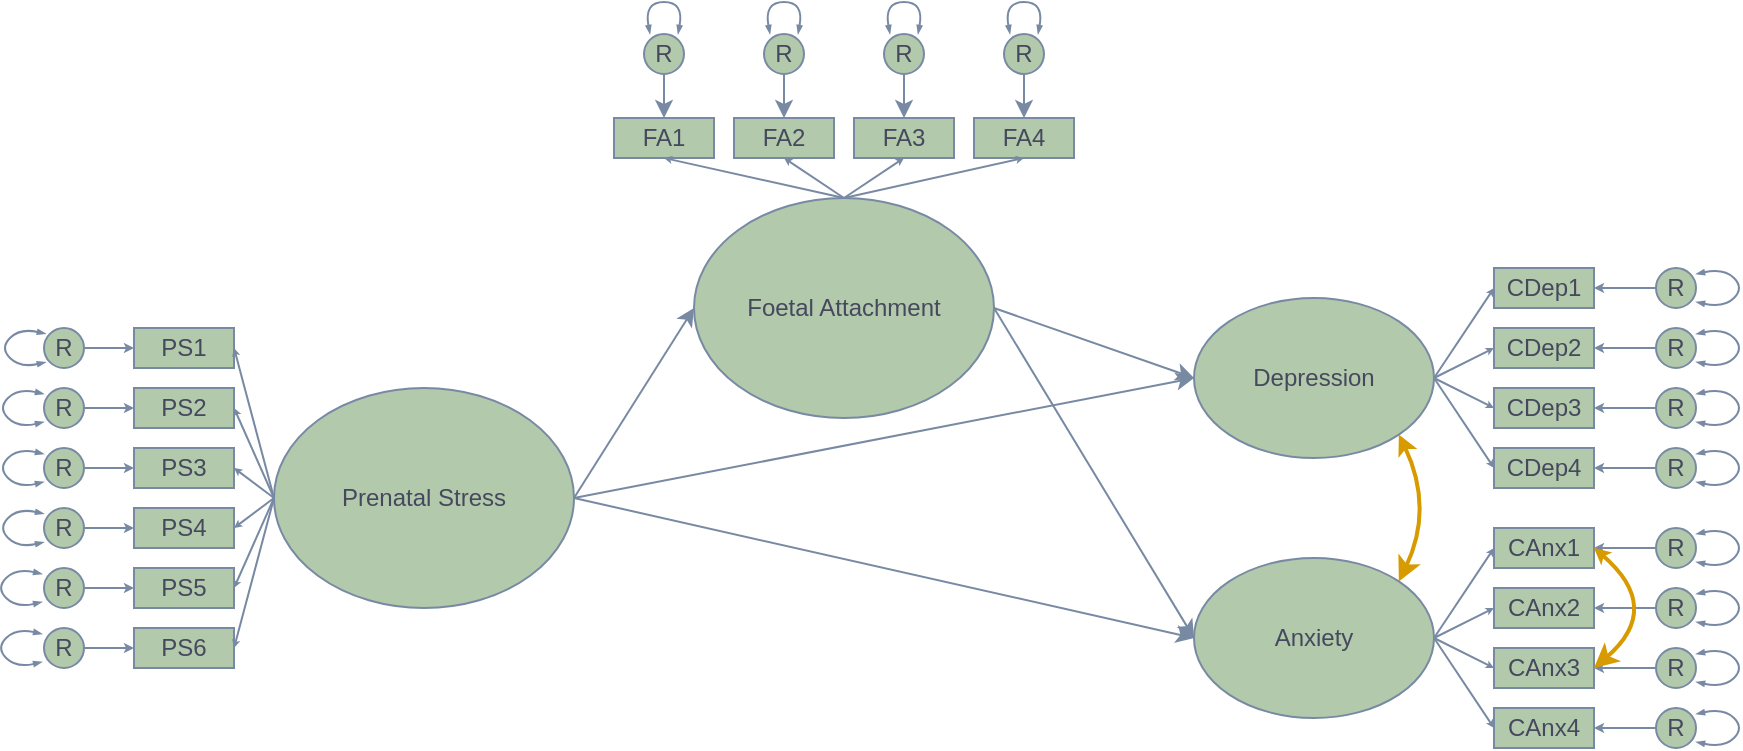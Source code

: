 <mxfile version="21.2.1" type="github">
  <diagram name="Page-1" id="bzI7RJhNmHLFxu5E56RZ">
    <mxGraphModel dx="1187" dy="677" grid="1" gridSize="10" guides="1" tooltips="1" connect="1" arrows="1" fold="1" page="1" pageScale="1.2" pageWidth="850" pageHeight="1100" math="0" shadow="0">
      <root>
        <mxCell id="0" />
        <mxCell id="1" parent="0" />
        <mxCell id="1UxBxwU_H0tkiuh4YB5s-1" value="Prenatal Stress" style="ellipse;whiteSpace=wrap;html=1;labelBackgroundColor=none;fillColor=#B2C9AB;strokeColor=#788AA3;fontColor=#46495D;" parent="1" vertex="1">
          <mxGeometry x="215" y="370" width="150" height="110" as="geometry" />
        </mxCell>
        <mxCell id="1UxBxwU_H0tkiuh4YB5s-2" value="Foetal Attachment" style="ellipse;whiteSpace=wrap;html=1;labelBackgroundColor=none;fillColor=#B2C9AB;strokeColor=#788AA3;fontColor=#46495D;" parent="1" vertex="1">
          <mxGeometry x="425" y="275" width="150" height="110" as="geometry" />
        </mxCell>
        <mxCell id="1UxBxwU_H0tkiuh4YB5s-3" value="Depression" style="ellipse;whiteSpace=wrap;html=1;labelBackgroundColor=none;fillColor=#B2C9AB;strokeColor=#788AA3;fontColor=#46495D;" parent="1" vertex="1">
          <mxGeometry x="675" y="325" width="120" height="80" as="geometry" />
        </mxCell>
        <mxCell id="1UxBxwU_H0tkiuh4YB5s-4" value="Anxiety" style="ellipse;whiteSpace=wrap;html=1;labelBackgroundColor=none;fillColor=#B2C9AB;strokeColor=#788AA3;fontColor=#46495D;" parent="1" vertex="1">
          <mxGeometry x="675" y="455" width="120" height="80" as="geometry" />
        </mxCell>
        <mxCell id="1UxBxwU_H0tkiuh4YB5s-8" value="" style="endArrow=classic;html=1;rounded=0;exitX=1;exitY=0.5;exitDx=0;exitDy=0;entryX=0;entryY=0.5;entryDx=0;entryDy=0;labelBackgroundColor=none;strokeColor=#788AA3;fontColor=default;" parent="1" source="1UxBxwU_H0tkiuh4YB5s-1" target="1UxBxwU_H0tkiuh4YB5s-2" edge="1">
          <mxGeometry width="50" height="50" relative="1" as="geometry">
            <mxPoint x="345" y="430" as="sourcePoint" />
            <mxPoint x="565" y="370" as="targetPoint" />
          </mxGeometry>
        </mxCell>
        <mxCell id="1UxBxwU_H0tkiuh4YB5s-10" value="" style="endArrow=classic;html=1;rounded=0;entryX=0;entryY=0.5;entryDx=0;entryDy=0;exitX=1;exitY=0.5;exitDx=0;exitDy=0;labelBackgroundColor=none;strokeColor=#788AA3;fontColor=default;" parent="1" source="1UxBxwU_H0tkiuh4YB5s-2" target="1UxBxwU_H0tkiuh4YB5s-3" edge="1">
          <mxGeometry width="50" height="50" relative="1" as="geometry">
            <mxPoint x="515" y="420" as="sourcePoint" />
            <mxPoint x="565" y="370" as="targetPoint" />
          </mxGeometry>
        </mxCell>
        <mxCell id="1UxBxwU_H0tkiuh4YB5s-11" value="" style="endArrow=classic;html=1;rounded=0;entryX=0;entryY=0.5;entryDx=0;entryDy=0;labelBackgroundColor=none;strokeColor=#788AA3;fontColor=default;exitX=1;exitY=0.5;exitDx=0;exitDy=0;" parent="1" source="1UxBxwU_H0tkiuh4YB5s-2" target="1UxBxwU_H0tkiuh4YB5s-4" edge="1">
          <mxGeometry width="50" height="50" relative="1" as="geometry">
            <mxPoint x="555" y="300" as="sourcePoint" />
            <mxPoint x="565" y="370" as="targetPoint" />
          </mxGeometry>
        </mxCell>
        <mxCell id="1UxBxwU_H0tkiuh4YB5s-12" value="" style="endArrow=classic;html=1;rounded=0;entryX=0;entryY=0.5;entryDx=0;entryDy=0;labelBackgroundColor=none;strokeColor=#788AA3;fontColor=default;exitX=1;exitY=0.5;exitDx=0;exitDy=0;" parent="1" source="1UxBxwU_H0tkiuh4YB5s-1" target="1UxBxwU_H0tkiuh4YB5s-4" edge="1">
          <mxGeometry width="50" height="50" relative="1" as="geometry">
            <mxPoint x="345" y="435" as="sourcePoint" />
            <mxPoint x="565" y="370" as="targetPoint" />
          </mxGeometry>
        </mxCell>
        <mxCell id="1UxBxwU_H0tkiuh4YB5s-13" value="" style="endArrow=classic;html=1;rounded=0;labelBackgroundColor=none;strokeColor=#788AA3;fontColor=default;exitX=1;exitY=0.5;exitDx=0;exitDy=0;" parent="1" source="1UxBxwU_H0tkiuh4YB5s-1" edge="1">
          <mxGeometry width="50" height="50" relative="1" as="geometry">
            <mxPoint x="345" y="430" as="sourcePoint" />
            <mxPoint x="675" y="365" as="targetPoint" />
          </mxGeometry>
        </mxCell>
        <mxCell id="1UxBxwU_H0tkiuh4YB5s-15" value="" style="endArrow=classic;startArrow=classic;html=1;labelBackgroundColor=none;strokeColor=#d79b00;fontColor=default;curved=1;exitX=1;exitY=0;exitDx=0;exitDy=0;entryX=1;entryY=1;entryDx=0;entryDy=0;strokeWidth=2;endSize=4;sourcePerimeterSpacing=-1;fillColor=#ffe6cc;" parent="1" source="1UxBxwU_H0tkiuh4YB5s-4" target="1UxBxwU_H0tkiuh4YB5s-3" edge="1">
          <mxGeometry width="50" height="50" relative="1" as="geometry">
            <mxPoint x="685" y="465" as="sourcePoint" />
            <mxPoint x="735" y="415" as="targetPoint" />
            <Array as="points">
              <mxPoint x="795" y="430" />
            </Array>
          </mxGeometry>
        </mxCell>
        <mxCell id="1UxBxwU_H0tkiuh4YB5s-20" value="CDep1" style="rounded=0;whiteSpace=wrap;html=1;labelBackgroundColor=none;fillColor=#B2C9AB;strokeColor=#788AA3;fontColor=#46495D;" parent="1" vertex="1">
          <mxGeometry x="825" y="310" width="50" height="20" as="geometry" />
        </mxCell>
        <mxCell id="1UxBxwU_H0tkiuh4YB5s-21" value="CDep2" style="rounded=0;whiteSpace=wrap;html=1;labelBackgroundColor=none;fillColor=#B2C9AB;strokeColor=#788AA3;fontColor=#46495D;" parent="1" vertex="1">
          <mxGeometry x="825" y="340" width="50" height="20" as="geometry" />
        </mxCell>
        <mxCell id="1UxBxwU_H0tkiuh4YB5s-22" value="CDep3" style="rounded=0;whiteSpace=wrap;html=1;labelBackgroundColor=none;fillColor=#B2C9AB;strokeColor=#788AA3;fontColor=#46495D;" parent="1" vertex="1">
          <mxGeometry x="825" y="370" width="50" height="20" as="geometry" />
        </mxCell>
        <mxCell id="1UxBxwU_H0tkiuh4YB5s-26" value="CDep4" style="rounded=0;whiteSpace=wrap;html=1;labelBackgroundColor=none;fillColor=#B2C9AB;strokeColor=#788AA3;fontColor=#46495D;" parent="1" vertex="1">
          <mxGeometry x="825" y="400" width="50" height="20" as="geometry" />
        </mxCell>
        <mxCell id="1UxBxwU_H0tkiuh4YB5s-30" value="CAnx1" style="rounded=0;whiteSpace=wrap;html=1;labelBackgroundColor=none;fillColor=#B2C9AB;strokeColor=#788AA3;fontColor=#46495D;" parent="1" vertex="1">
          <mxGeometry x="825" y="440" width="50" height="20" as="geometry" />
        </mxCell>
        <mxCell id="1UxBxwU_H0tkiuh4YB5s-31" value="CAnx2" style="rounded=0;whiteSpace=wrap;html=1;labelBackgroundColor=none;fillColor=#B2C9AB;strokeColor=#788AA3;fontColor=#46495D;" parent="1" vertex="1">
          <mxGeometry x="825" y="470" width="50" height="20" as="geometry" />
        </mxCell>
        <mxCell id="1UxBxwU_H0tkiuh4YB5s-32" value="CAnx3" style="rounded=0;whiteSpace=wrap;html=1;labelBackgroundColor=none;fillColor=#B2C9AB;strokeColor=#788AA3;fontColor=#46495D;" parent="1" vertex="1">
          <mxGeometry x="825" y="500" width="50" height="20" as="geometry" />
        </mxCell>
        <mxCell id="1UxBxwU_H0tkiuh4YB5s-34" value="CAnx4" style="rounded=0;whiteSpace=wrap;html=1;labelBackgroundColor=none;fillColor=#B2C9AB;strokeColor=#788AA3;fontColor=#46495D;" parent="1" vertex="1">
          <mxGeometry x="825" y="530" width="50" height="20" as="geometry" />
        </mxCell>
        <mxCell id="1UxBxwU_H0tkiuh4YB5s-38" value="PS1" style="rounded=0;whiteSpace=wrap;html=1;labelBackgroundColor=none;fillColor=#B2C9AB;strokeColor=#788AA3;fontColor=#46495D;" parent="1" vertex="1">
          <mxGeometry x="145" y="340" width="50" height="20" as="geometry" />
        </mxCell>
        <mxCell id="1UxBxwU_H0tkiuh4YB5s-39" value="PS2" style="rounded=0;whiteSpace=wrap;html=1;labelBackgroundColor=none;fillColor=#B2C9AB;strokeColor=#788AA3;fontColor=#46495D;" parent="1" vertex="1">
          <mxGeometry x="145" y="370" width="50" height="20" as="geometry" />
        </mxCell>
        <mxCell id="1UxBxwU_H0tkiuh4YB5s-40" value="PS3" style="rounded=0;whiteSpace=wrap;html=1;labelBackgroundColor=none;fillColor=#B2C9AB;strokeColor=#788AA3;fontColor=#46495D;" parent="1" vertex="1">
          <mxGeometry x="145" y="400" width="50" height="20" as="geometry" />
        </mxCell>
        <mxCell id="1UxBxwU_H0tkiuh4YB5s-42" value="PS4" style="rounded=0;whiteSpace=wrap;html=1;labelBackgroundColor=none;fillColor=#B2C9AB;strokeColor=#788AA3;fontColor=#46495D;" parent="1" vertex="1">
          <mxGeometry x="145" y="430" width="50" height="20" as="geometry" />
        </mxCell>
        <mxCell id="1UxBxwU_H0tkiuh4YB5s-44" value="" style="endArrow=classic;html=1;rounded=0;strokeColor=#788AA3;fontColor=#46495D;fillColor=#B2C9AB;entryX=0;entryY=0.5;entryDx=0;entryDy=0;exitX=1;exitY=0.5;exitDx=0;exitDy=0;strokeWidth=1;endSize=1;" parent="1" source="1UxBxwU_H0tkiuh4YB5s-3" target="1UxBxwU_H0tkiuh4YB5s-20" edge="1">
          <mxGeometry width="50" height="50" relative="1" as="geometry">
            <mxPoint x="755" y="390" as="sourcePoint" />
            <mxPoint x="805" y="340" as="targetPoint" />
          </mxGeometry>
        </mxCell>
        <mxCell id="1UxBxwU_H0tkiuh4YB5s-45" value="" style="endArrow=classic;html=1;rounded=0;strokeColor=#788AA3;fontColor=#46495D;fillColor=#B2C9AB;entryX=0;entryY=0.5;entryDx=0;entryDy=0;exitX=1;exitY=0.5;exitDx=0;exitDy=0;strokeWidth=1;endSize=1;" parent="1" source="1UxBxwU_H0tkiuh4YB5s-3" target="1UxBxwU_H0tkiuh4YB5s-21" edge="1">
          <mxGeometry width="50" height="50" relative="1" as="geometry">
            <mxPoint x="805" y="375" as="sourcePoint" />
            <mxPoint x="825" y="345" as="targetPoint" />
          </mxGeometry>
        </mxCell>
        <mxCell id="1UxBxwU_H0tkiuh4YB5s-46" value="" style="endArrow=classic;html=1;rounded=0;strokeColor=#788AA3;fontColor=#46495D;fillColor=#B2C9AB;entryX=0;entryY=0.5;entryDx=0;entryDy=0;exitX=1;exitY=0.5;exitDx=0;exitDy=0;strokeWidth=1;endSize=1;" parent="1" source="1UxBxwU_H0tkiuh4YB5s-3" target="1UxBxwU_H0tkiuh4YB5s-22" edge="1">
          <mxGeometry width="50" height="50" relative="1" as="geometry">
            <mxPoint x="805" y="375" as="sourcePoint" />
            <mxPoint x="825" y="365" as="targetPoint" />
          </mxGeometry>
        </mxCell>
        <mxCell id="1UxBxwU_H0tkiuh4YB5s-47" value="" style="endArrow=classic;html=1;rounded=0;strokeColor=#788AA3;fontColor=#46495D;fillColor=#B2C9AB;entryX=0;entryY=0.5;entryDx=0;entryDy=0;exitX=1;exitY=0.5;exitDx=0;exitDy=0;strokeWidth=1;endSize=1;" parent="1" source="1UxBxwU_H0tkiuh4YB5s-3" target="1UxBxwU_H0tkiuh4YB5s-26" edge="1">
          <mxGeometry width="50" height="50" relative="1" as="geometry">
            <mxPoint x="805" y="375" as="sourcePoint" />
            <mxPoint x="825" y="385" as="targetPoint" />
          </mxGeometry>
        </mxCell>
        <mxCell id="1UxBxwU_H0tkiuh4YB5s-48" value="" style="endArrow=classic;html=1;rounded=0;strokeColor=#788AA3;fontColor=#46495D;fillColor=#B2C9AB;entryX=0;entryY=0.5;entryDx=0;entryDy=0;exitX=1;exitY=0.5;exitDx=0;exitDy=0;strokeWidth=1;endSize=1;" parent="1" target="1UxBxwU_H0tkiuh4YB5s-30" edge="1">
          <mxGeometry width="50" height="50" relative="1" as="geometry">
            <mxPoint x="795" y="495" as="sourcePoint" />
            <mxPoint x="815" y="465" as="targetPoint" />
          </mxGeometry>
        </mxCell>
        <mxCell id="1UxBxwU_H0tkiuh4YB5s-49" value="" style="endArrow=classic;html=1;rounded=0;strokeColor=#788AA3;fontColor=#46495D;fillColor=#B2C9AB;entryX=0;entryY=0.5;entryDx=0;entryDy=0;exitX=1;exitY=0.5;exitDx=0;exitDy=0;strokeWidth=1;endSize=1;" parent="1" target="1UxBxwU_H0tkiuh4YB5s-31" edge="1">
          <mxGeometry width="50" height="50" relative="1" as="geometry">
            <mxPoint x="795" y="495" as="sourcePoint" />
            <mxPoint x="815" y="485" as="targetPoint" />
          </mxGeometry>
        </mxCell>
        <mxCell id="1UxBxwU_H0tkiuh4YB5s-50" value="" style="endArrow=classic;html=1;rounded=0;strokeColor=#788AA3;fontColor=#46495D;fillColor=#B2C9AB;entryX=0;entryY=0.5;entryDx=0;entryDy=0;exitX=1;exitY=0.5;exitDx=0;exitDy=0;strokeWidth=1;endSize=1;" parent="1" target="1UxBxwU_H0tkiuh4YB5s-32" edge="1">
          <mxGeometry width="50" height="50" relative="1" as="geometry">
            <mxPoint x="795" y="495" as="sourcePoint" />
            <mxPoint x="815" y="505" as="targetPoint" />
          </mxGeometry>
        </mxCell>
        <mxCell id="1UxBxwU_H0tkiuh4YB5s-51" value="" style="endArrow=classic;html=1;rounded=0;strokeColor=#788AA3;fontColor=#46495D;fillColor=#B2C9AB;exitX=1;exitY=0.5;exitDx=0;exitDy=0;strokeWidth=1;endSize=1;entryX=0;entryY=0.5;entryDx=0;entryDy=0;" parent="1" target="1UxBxwU_H0tkiuh4YB5s-34" edge="1">
          <mxGeometry width="50" height="50" relative="1" as="geometry">
            <mxPoint x="795" y="495" as="sourcePoint" />
            <mxPoint x="805" y="540" as="targetPoint" />
          </mxGeometry>
        </mxCell>
        <mxCell id="1UxBxwU_H0tkiuh4YB5s-52" value="PS5" style="rounded=0;whiteSpace=wrap;html=1;labelBackgroundColor=none;fillColor=#B2C9AB;strokeColor=#788AA3;fontColor=#46495D;" parent="1" vertex="1">
          <mxGeometry x="145" y="460" width="50" height="20" as="geometry" />
        </mxCell>
        <mxCell id="1UxBxwU_H0tkiuh4YB5s-53" value="PS6" style="rounded=0;whiteSpace=wrap;html=1;labelBackgroundColor=none;fillColor=#B2C9AB;strokeColor=#788AA3;fontColor=#46495D;" parent="1" vertex="1">
          <mxGeometry x="145" y="490" width="50" height="20" as="geometry" />
        </mxCell>
        <mxCell id="1UxBxwU_H0tkiuh4YB5s-54" value="" style="endArrow=classic;html=1;rounded=0;strokeColor=#788AA3;fontColor=#46495D;fillColor=#B2C9AB;exitX=0;exitY=0.5;exitDx=0;exitDy=0;entryX=1;entryY=0.5;entryDx=0;entryDy=0;endSize=1;" parent="1" source="1UxBxwU_H0tkiuh4YB5s-1" target="1UxBxwU_H0tkiuh4YB5s-38" edge="1">
          <mxGeometry width="50" height="50" relative="1" as="geometry">
            <mxPoint x="245" y="460" as="sourcePoint" />
            <mxPoint x="295" y="410" as="targetPoint" />
          </mxGeometry>
        </mxCell>
        <mxCell id="1UxBxwU_H0tkiuh4YB5s-55" value="" style="endArrow=classic;html=1;rounded=0;strokeColor=#788AA3;fontColor=#46495D;fillColor=#B2C9AB;exitX=0;exitY=0.5;exitDx=0;exitDy=0;entryX=1;entryY=0.5;entryDx=0;entryDy=0;endSize=1;" parent="1" source="1UxBxwU_H0tkiuh4YB5s-1" target="1UxBxwU_H0tkiuh4YB5s-39" edge="1">
          <mxGeometry width="50" height="50" relative="1" as="geometry">
            <mxPoint x="215" y="435" as="sourcePoint" />
            <mxPoint x="195" y="385" as="targetPoint" />
          </mxGeometry>
        </mxCell>
        <mxCell id="1UxBxwU_H0tkiuh4YB5s-56" value="" style="endArrow=classic;html=1;rounded=0;strokeColor=#788AA3;fontColor=#46495D;fillColor=#B2C9AB;exitX=0;exitY=0.5;exitDx=0;exitDy=0;entryX=1;entryY=0.5;entryDx=0;entryDy=0;endSize=1;" parent="1" source="1UxBxwU_H0tkiuh4YB5s-1" target="1UxBxwU_H0tkiuh4YB5s-40" edge="1">
          <mxGeometry width="50" height="50" relative="1" as="geometry">
            <mxPoint x="215" y="435" as="sourcePoint" />
            <mxPoint x="195" y="405" as="targetPoint" />
          </mxGeometry>
        </mxCell>
        <mxCell id="1UxBxwU_H0tkiuh4YB5s-57" value="" style="endArrow=classic;html=1;rounded=0;strokeColor=#788AA3;fontColor=#46495D;fillColor=#B2C9AB;exitX=0;exitY=0.5;exitDx=0;exitDy=0;entryX=1;entryY=0.5;entryDx=0;entryDy=0;endSize=1;" parent="1" source="1UxBxwU_H0tkiuh4YB5s-1" target="1UxBxwU_H0tkiuh4YB5s-42" edge="1">
          <mxGeometry width="50" height="50" relative="1" as="geometry">
            <mxPoint x="215" y="435" as="sourcePoint" />
            <mxPoint x="195" y="425" as="targetPoint" />
          </mxGeometry>
        </mxCell>
        <mxCell id="1UxBxwU_H0tkiuh4YB5s-58" value="" style="endArrow=classic;html=1;rounded=0;strokeColor=#788AA3;fontColor=#46495D;fillColor=#B2C9AB;exitX=0;exitY=0.5;exitDx=0;exitDy=0;entryX=1;entryY=0.5;entryDx=0;entryDy=0;endSize=1;" parent="1" source="1UxBxwU_H0tkiuh4YB5s-1" target="1UxBxwU_H0tkiuh4YB5s-52" edge="1">
          <mxGeometry width="50" height="50" relative="1" as="geometry">
            <mxPoint x="215" y="435" as="sourcePoint" />
            <mxPoint x="195" y="445" as="targetPoint" />
          </mxGeometry>
        </mxCell>
        <mxCell id="1UxBxwU_H0tkiuh4YB5s-59" value="" style="endArrow=classic;html=1;rounded=0;strokeColor=#788AA3;fontColor=#46495D;fillColor=#B2C9AB;exitX=0;exitY=0.5;exitDx=0;exitDy=0;endSize=1;entryX=1;entryY=0.5;entryDx=0;entryDy=0;" parent="1" source="1UxBxwU_H0tkiuh4YB5s-1" target="1UxBxwU_H0tkiuh4YB5s-53" edge="1">
          <mxGeometry width="50" height="50" relative="1" as="geometry">
            <mxPoint x="215" y="435" as="sourcePoint" />
            <mxPoint x="195" y="475" as="targetPoint" />
          </mxGeometry>
        </mxCell>
        <mxCell id="1UxBxwU_H0tkiuh4YB5s-60" value="" style="endArrow=classic;html=1;rounded=0;strokeColor=#788AA3;fontColor=#46495D;fillColor=#B2C9AB;endSize=1;entryX=0.5;entryY=1;entryDx=0;entryDy=0;exitX=0.5;exitY=0;exitDx=0;exitDy=0;" parent="1" source="1UxBxwU_H0tkiuh4YB5s-2" target="1UxBxwU_H0tkiuh4YB5s-61" edge="1">
          <mxGeometry width="50" height="50" relative="1" as="geometry">
            <mxPoint x="495" y="295" as="sourcePoint" />
            <mxPoint x="555" y="285" as="targetPoint" />
          </mxGeometry>
        </mxCell>
        <mxCell id="1UxBxwU_H0tkiuh4YB5s-61" value="FA3" style="rounded=0;whiteSpace=wrap;html=1;labelBackgroundColor=none;fillColor=#B2C9AB;strokeColor=#788AA3;fontColor=#46495D;" parent="1" vertex="1">
          <mxGeometry x="505" y="235" width="50" height="20" as="geometry" />
        </mxCell>
        <mxCell id="1UxBxwU_H0tkiuh4YB5s-62" value="FA2" style="rounded=0;whiteSpace=wrap;html=1;labelBackgroundColor=none;fillColor=#B2C9AB;strokeColor=#788AA3;fontColor=#46495D;" parent="1" vertex="1">
          <mxGeometry x="445" y="235" width="50" height="20" as="geometry" />
        </mxCell>
        <mxCell id="1UxBxwU_H0tkiuh4YB5s-63" value="FA1" style="rounded=0;whiteSpace=wrap;html=1;labelBackgroundColor=none;fillColor=#B2C9AB;strokeColor=#788AA3;fontColor=#46495D;" parent="1" vertex="1">
          <mxGeometry x="385" y="235" width="50" height="20" as="geometry" />
        </mxCell>
        <mxCell id="1UxBxwU_H0tkiuh4YB5s-64" value="" style="endArrow=classic;html=1;rounded=0;strokeColor=#788AA3;fontColor=#46495D;fillColor=#B2C9AB;endSize=1;entryX=0.5;entryY=1;entryDx=0;entryDy=0;exitX=0.5;exitY=0;exitDx=0;exitDy=0;" parent="1" source="1UxBxwU_H0tkiuh4YB5s-2" target="1UxBxwU_H0tkiuh4YB5s-62" edge="1">
          <mxGeometry width="50" height="50" relative="1" as="geometry">
            <mxPoint x="515" y="305" as="sourcePoint" />
            <mxPoint x="555" y="295" as="targetPoint" />
          </mxGeometry>
        </mxCell>
        <mxCell id="1UxBxwU_H0tkiuh4YB5s-65" value="" style="endArrow=classic;html=1;rounded=0;strokeColor=#788AA3;fontColor=#46495D;fillColor=#B2C9AB;endSize=1;entryX=0.5;entryY=1;entryDx=0;entryDy=0;exitX=0.5;exitY=0;exitDx=0;exitDy=0;" parent="1" source="1UxBxwU_H0tkiuh4YB5s-2" target="1UxBxwU_H0tkiuh4YB5s-63" edge="1">
          <mxGeometry width="50" height="50" relative="1" as="geometry">
            <mxPoint x="505" y="305" as="sourcePoint" />
            <mxPoint x="555" y="295" as="targetPoint" />
          </mxGeometry>
        </mxCell>
        <mxCell id="1UxBxwU_H0tkiuh4YB5s-70" value="FA4" style="rounded=0;whiteSpace=wrap;html=1;labelBackgroundColor=none;fillColor=#B2C9AB;strokeColor=#788AA3;fontColor=#46495D;" parent="1" vertex="1">
          <mxGeometry x="565" y="235" width="50" height="20" as="geometry" />
        </mxCell>
        <mxCell id="1UxBxwU_H0tkiuh4YB5s-71" value="" style="endArrow=classic;html=1;rounded=0;strokeColor=#788AA3;fontColor=#46495D;fillColor=#B2C9AB;endSize=1;exitX=0.5;exitY=0;exitDx=0;exitDy=0;entryX=0.5;entryY=1;entryDx=0;entryDy=0;" parent="1" source="1UxBxwU_H0tkiuh4YB5s-2" target="1UxBxwU_H0tkiuh4YB5s-70" edge="1">
          <mxGeometry width="50" height="50" relative="1" as="geometry">
            <mxPoint x="510" y="285" as="sourcePoint" />
            <mxPoint x="540" y="265" as="targetPoint" />
          </mxGeometry>
        </mxCell>
        <mxCell id="1UxBxwU_H0tkiuh4YB5s-73" style="edgeStyle=orthogonalEdgeStyle;rounded=0;orthogonalLoop=1;jettySize=auto;html=1;exitX=1;exitY=0.5;exitDx=0;exitDy=0;entryX=0;entryY=0.5;entryDx=0;entryDy=0;strokeColor=#788AA3;fontColor=#46495D;fillColor=#B2C9AB;endSize=2;" parent="1" source="1UxBxwU_H0tkiuh4YB5s-72" target="1UxBxwU_H0tkiuh4YB5s-38" edge="1">
          <mxGeometry relative="1" as="geometry" />
        </mxCell>
        <mxCell id="1UxBxwU_H0tkiuh4YB5s-72" value="R" style="ellipse;whiteSpace=wrap;html=1;aspect=fixed;strokeColor=#788AA3;fontColor=#46495D;fillColor=#B2C9AB;" parent="1" vertex="1">
          <mxGeometry x="100" y="340" width="20" height="20" as="geometry" />
        </mxCell>
        <mxCell id="1UxBxwU_H0tkiuh4YB5s-74" style="edgeStyle=orthogonalEdgeStyle;rounded=0;orthogonalLoop=1;jettySize=auto;html=1;exitX=1;exitY=0.5;exitDx=0;exitDy=0;entryX=0;entryY=0.5;entryDx=0;entryDy=0;strokeColor=#788AA3;fontColor=#46495D;fillColor=#B2C9AB;endSize=2;" parent="1" source="1UxBxwU_H0tkiuh4YB5s-75" edge="1">
          <mxGeometry relative="1" as="geometry">
            <mxPoint x="145" y="380" as="targetPoint" />
          </mxGeometry>
        </mxCell>
        <mxCell id="1UxBxwU_H0tkiuh4YB5s-75" value="R" style="ellipse;whiteSpace=wrap;html=1;aspect=fixed;strokeColor=#788AA3;fontColor=#46495D;fillColor=#B2C9AB;" parent="1" vertex="1">
          <mxGeometry x="100" y="370" width="20" height="20" as="geometry" />
        </mxCell>
        <mxCell id="1UxBxwU_H0tkiuh4YB5s-76" style="edgeStyle=orthogonalEdgeStyle;rounded=0;orthogonalLoop=1;jettySize=auto;html=1;exitX=1;exitY=0.5;exitDx=0;exitDy=0;entryX=0;entryY=0.5;entryDx=0;entryDy=0;strokeColor=#788AA3;fontColor=#46495D;fillColor=#B2C9AB;endSize=2;" parent="1" source="1UxBxwU_H0tkiuh4YB5s-77" edge="1">
          <mxGeometry relative="1" as="geometry">
            <mxPoint x="145" y="410" as="targetPoint" />
          </mxGeometry>
        </mxCell>
        <mxCell id="1UxBxwU_H0tkiuh4YB5s-77" value="R" style="ellipse;whiteSpace=wrap;html=1;aspect=fixed;strokeColor=#788AA3;fontColor=#46495D;fillColor=#B2C9AB;" parent="1" vertex="1">
          <mxGeometry x="100" y="400" width="20" height="20" as="geometry" />
        </mxCell>
        <mxCell id="1UxBxwU_H0tkiuh4YB5s-78" style="edgeStyle=orthogonalEdgeStyle;rounded=0;orthogonalLoop=1;jettySize=auto;html=1;exitX=1;exitY=0.5;exitDx=0;exitDy=0;entryX=0;entryY=0.5;entryDx=0;entryDy=0;strokeColor=#788AA3;fontColor=#46495D;fillColor=#B2C9AB;endSize=2;" parent="1" source="1UxBxwU_H0tkiuh4YB5s-79" edge="1">
          <mxGeometry relative="1" as="geometry">
            <mxPoint x="145" y="440" as="targetPoint" />
          </mxGeometry>
        </mxCell>
        <mxCell id="1UxBxwU_H0tkiuh4YB5s-79" value="R" style="ellipse;whiteSpace=wrap;html=1;aspect=fixed;strokeColor=#788AA3;fontColor=#46495D;fillColor=#B2C9AB;" parent="1" vertex="1">
          <mxGeometry x="100" y="430" width="20" height="20" as="geometry" />
        </mxCell>
        <mxCell id="1UxBxwU_H0tkiuh4YB5s-80" style="edgeStyle=orthogonalEdgeStyle;rounded=0;orthogonalLoop=1;jettySize=auto;html=1;exitX=1;exitY=0.5;exitDx=0;exitDy=0;entryX=0;entryY=0.5;entryDx=0;entryDy=0;strokeColor=#788AA3;fontColor=#46495D;fillColor=#B2C9AB;endSize=2;" parent="1" source="1UxBxwU_H0tkiuh4YB5s-81" edge="1">
          <mxGeometry relative="1" as="geometry">
            <mxPoint x="145" y="470" as="targetPoint" />
          </mxGeometry>
        </mxCell>
        <mxCell id="1UxBxwU_H0tkiuh4YB5s-81" value="R" style="ellipse;whiteSpace=wrap;html=1;aspect=fixed;strokeColor=#788AA3;fontColor=#46495D;fillColor=#B2C9AB;" parent="1" vertex="1">
          <mxGeometry x="100" y="460" width="20" height="20" as="geometry" />
        </mxCell>
        <mxCell id="1UxBxwU_H0tkiuh4YB5s-82" style="edgeStyle=orthogonalEdgeStyle;rounded=0;orthogonalLoop=1;jettySize=auto;html=1;exitX=1;exitY=0.5;exitDx=0;exitDy=0;entryX=0;entryY=0.5;entryDx=0;entryDy=0;strokeColor=#788AA3;fontColor=#46495D;fillColor=#B2C9AB;endSize=2;" parent="1" source="1UxBxwU_H0tkiuh4YB5s-83" edge="1">
          <mxGeometry relative="1" as="geometry">
            <mxPoint x="145" y="500" as="targetPoint" />
          </mxGeometry>
        </mxCell>
        <mxCell id="1UxBxwU_H0tkiuh4YB5s-83" value="R" style="ellipse;whiteSpace=wrap;html=1;aspect=fixed;strokeColor=#788AA3;fontColor=#46495D;fillColor=#B2C9AB;" parent="1" vertex="1">
          <mxGeometry x="100" y="490" width="20" height="20" as="geometry" />
        </mxCell>
        <mxCell id="1UxBxwU_H0tkiuh4YB5s-90" style="edgeStyle=orthogonalEdgeStyle;rounded=0;orthogonalLoop=1;jettySize=auto;html=1;entryX=1;entryY=0.5;entryDx=0;entryDy=0;strokeColor=#788AA3;fontColor=#46495D;fillColor=#B2C9AB;endSize=2;" parent="1" source="1UxBxwU_H0tkiuh4YB5s-84" target="1UxBxwU_H0tkiuh4YB5s-20" edge="1">
          <mxGeometry relative="1" as="geometry" />
        </mxCell>
        <mxCell id="1UxBxwU_H0tkiuh4YB5s-84" value="R" style="ellipse;whiteSpace=wrap;html=1;aspect=fixed;strokeColor=#788AA3;fontColor=#46495D;fillColor=#B2C9AB;" parent="1" vertex="1">
          <mxGeometry x="906" y="310" width="20" height="20" as="geometry" />
        </mxCell>
        <mxCell id="1UxBxwU_H0tkiuh4YB5s-92" style="edgeStyle=orthogonalEdgeStyle;rounded=0;orthogonalLoop=1;jettySize=auto;html=1;entryX=1;entryY=0.5;entryDx=0;entryDy=0;strokeColor=#788AA3;fontColor=#46495D;fillColor=#B2C9AB;endSize=2;" parent="1" source="1UxBxwU_H0tkiuh4YB5s-85" target="1UxBxwU_H0tkiuh4YB5s-21" edge="1">
          <mxGeometry relative="1" as="geometry" />
        </mxCell>
        <mxCell id="1UxBxwU_H0tkiuh4YB5s-85" value="R" style="ellipse;whiteSpace=wrap;html=1;aspect=fixed;strokeColor=#788AA3;fontColor=#46495D;fillColor=#B2C9AB;" parent="1" vertex="1">
          <mxGeometry x="906" y="340" width="20" height="20" as="geometry" />
        </mxCell>
        <mxCell id="1UxBxwU_H0tkiuh4YB5s-93" style="edgeStyle=orthogonalEdgeStyle;rounded=0;orthogonalLoop=1;jettySize=auto;html=1;entryX=1;entryY=0.5;entryDx=0;entryDy=0;strokeColor=#788AA3;fontColor=#46495D;fillColor=#B2C9AB;endSize=2;" parent="1" source="1UxBxwU_H0tkiuh4YB5s-86" target="1UxBxwU_H0tkiuh4YB5s-22" edge="1">
          <mxGeometry relative="1" as="geometry" />
        </mxCell>
        <mxCell id="1UxBxwU_H0tkiuh4YB5s-86" value="R" style="ellipse;whiteSpace=wrap;html=1;aspect=fixed;strokeColor=#788AA3;fontColor=#46495D;fillColor=#B2C9AB;" parent="1" vertex="1">
          <mxGeometry x="906" y="370" width="20" height="20" as="geometry" />
        </mxCell>
        <mxCell id="1UxBxwU_H0tkiuh4YB5s-94" style="edgeStyle=orthogonalEdgeStyle;rounded=0;orthogonalLoop=1;jettySize=auto;html=1;entryX=1;entryY=0.5;entryDx=0;entryDy=0;strokeColor=#788AA3;fontColor=#46495D;fillColor=#B2C9AB;endSize=2;" parent="1" source="1UxBxwU_H0tkiuh4YB5s-87" target="1UxBxwU_H0tkiuh4YB5s-26" edge="1">
          <mxGeometry relative="1" as="geometry" />
        </mxCell>
        <mxCell id="1UxBxwU_H0tkiuh4YB5s-87" value="R" style="ellipse;whiteSpace=wrap;html=1;aspect=fixed;strokeColor=#788AA3;fontColor=#46495D;fillColor=#B2C9AB;" parent="1" vertex="1">
          <mxGeometry x="906" y="400" width="20" height="20" as="geometry" />
        </mxCell>
        <mxCell id="1UxBxwU_H0tkiuh4YB5s-95" style="edgeStyle=orthogonalEdgeStyle;rounded=0;orthogonalLoop=1;jettySize=auto;html=1;entryX=1;entryY=0.5;entryDx=0;entryDy=0;strokeColor=#788AA3;fontColor=#46495D;fillColor=#B2C9AB;endSize=2;" parent="1" source="1UxBxwU_H0tkiuh4YB5s-96" edge="1">
          <mxGeometry relative="1" as="geometry">
            <mxPoint x="875" y="450" as="targetPoint" />
          </mxGeometry>
        </mxCell>
        <mxCell id="1UxBxwU_H0tkiuh4YB5s-96" value="R" style="ellipse;whiteSpace=wrap;html=1;aspect=fixed;strokeColor=#788AA3;fontColor=#46495D;fillColor=#B2C9AB;" parent="1" vertex="1">
          <mxGeometry x="906" y="440" width="20" height="20" as="geometry" />
        </mxCell>
        <mxCell id="1UxBxwU_H0tkiuh4YB5s-97" style="edgeStyle=orthogonalEdgeStyle;rounded=0;orthogonalLoop=1;jettySize=auto;html=1;entryX=1;entryY=0.5;entryDx=0;entryDy=0;strokeColor=#788AA3;fontColor=#46495D;fillColor=#B2C9AB;endSize=2;" parent="1" source="1UxBxwU_H0tkiuh4YB5s-98" edge="1">
          <mxGeometry relative="1" as="geometry">
            <mxPoint x="875" y="480" as="targetPoint" />
          </mxGeometry>
        </mxCell>
        <mxCell id="1UxBxwU_H0tkiuh4YB5s-98" value="R" style="ellipse;whiteSpace=wrap;html=1;aspect=fixed;strokeColor=#788AA3;fontColor=#46495D;fillColor=#B2C9AB;" parent="1" vertex="1">
          <mxGeometry x="906" y="470" width="20" height="20" as="geometry" />
        </mxCell>
        <mxCell id="1UxBxwU_H0tkiuh4YB5s-99" style="edgeStyle=orthogonalEdgeStyle;rounded=0;orthogonalLoop=1;jettySize=auto;html=1;entryX=1;entryY=0.5;entryDx=0;entryDy=0;strokeColor=#788AA3;fontColor=#46495D;fillColor=#B2C9AB;endSize=2;" parent="1" source="1UxBxwU_H0tkiuh4YB5s-100" edge="1">
          <mxGeometry relative="1" as="geometry">
            <mxPoint x="875" y="510" as="targetPoint" />
          </mxGeometry>
        </mxCell>
        <mxCell id="1UxBxwU_H0tkiuh4YB5s-100" value="R" style="ellipse;whiteSpace=wrap;html=1;aspect=fixed;strokeColor=#788AA3;fontColor=#46495D;fillColor=#B2C9AB;" parent="1" vertex="1">
          <mxGeometry x="906" y="500" width="20" height="20" as="geometry" />
        </mxCell>
        <mxCell id="1UxBxwU_H0tkiuh4YB5s-101" style="edgeStyle=orthogonalEdgeStyle;rounded=0;orthogonalLoop=1;jettySize=auto;html=1;entryX=1;entryY=0.5;entryDx=0;entryDy=0;strokeColor=#788AA3;fontColor=#46495D;fillColor=#B2C9AB;endSize=2;" parent="1" source="1UxBxwU_H0tkiuh4YB5s-102" edge="1">
          <mxGeometry relative="1" as="geometry">
            <mxPoint x="875" y="540" as="targetPoint" />
          </mxGeometry>
        </mxCell>
        <mxCell id="1UxBxwU_H0tkiuh4YB5s-102" value="R" style="ellipse;whiteSpace=wrap;html=1;aspect=fixed;strokeColor=#788AA3;fontColor=#46495D;fillColor=#B2C9AB;" parent="1" vertex="1">
          <mxGeometry x="906" y="530" width="20" height="20" as="geometry" />
        </mxCell>
        <mxCell id="1UxBxwU_H0tkiuh4YB5s-104" style="edgeStyle=orthogonalEdgeStyle;rounded=0;orthogonalLoop=1;jettySize=auto;html=1;entryX=0.5;entryY=0;entryDx=0;entryDy=0;strokeColor=#788AA3;fontColor=#46495D;fillColor=#B2C9AB;" parent="1" source="1UxBxwU_H0tkiuh4YB5s-103" target="1UxBxwU_H0tkiuh4YB5s-63" edge="1">
          <mxGeometry relative="1" as="geometry" />
        </mxCell>
        <mxCell id="1UxBxwU_H0tkiuh4YB5s-103" value="R" style="ellipse;whiteSpace=wrap;html=1;aspect=fixed;strokeColor=#788AA3;fontColor=#46495D;fillColor=#B2C9AB;" parent="1" vertex="1">
          <mxGeometry x="400" y="193" width="20" height="20" as="geometry" />
        </mxCell>
        <mxCell id="1UxBxwU_H0tkiuh4YB5s-105" style="edgeStyle=orthogonalEdgeStyle;rounded=0;orthogonalLoop=1;jettySize=auto;html=1;entryX=0.5;entryY=0;entryDx=0;entryDy=0;strokeColor=#788AA3;fontColor=#46495D;fillColor=#B2C9AB;" parent="1" source="1UxBxwU_H0tkiuh4YB5s-106" edge="1">
          <mxGeometry relative="1" as="geometry">
            <mxPoint x="470" y="235" as="targetPoint" />
          </mxGeometry>
        </mxCell>
        <mxCell id="1UxBxwU_H0tkiuh4YB5s-106" value="R" style="ellipse;whiteSpace=wrap;html=1;aspect=fixed;strokeColor=#788AA3;fontColor=#46495D;fillColor=#B2C9AB;" parent="1" vertex="1">
          <mxGeometry x="460" y="193" width="20" height="20" as="geometry" />
        </mxCell>
        <mxCell id="1UxBxwU_H0tkiuh4YB5s-107" style="edgeStyle=orthogonalEdgeStyle;rounded=0;orthogonalLoop=1;jettySize=auto;html=1;entryX=0.5;entryY=0;entryDx=0;entryDy=0;strokeColor=#788AA3;fontColor=#46495D;fillColor=#B2C9AB;" parent="1" source="1UxBxwU_H0tkiuh4YB5s-108" edge="1">
          <mxGeometry relative="1" as="geometry">
            <mxPoint x="530" y="235" as="targetPoint" />
          </mxGeometry>
        </mxCell>
        <mxCell id="1UxBxwU_H0tkiuh4YB5s-108" value="R" style="ellipse;whiteSpace=wrap;html=1;aspect=fixed;strokeColor=#788AA3;fontColor=#46495D;fillColor=#B2C9AB;" parent="1" vertex="1">
          <mxGeometry x="520" y="193" width="20" height="20" as="geometry" />
        </mxCell>
        <mxCell id="1UxBxwU_H0tkiuh4YB5s-109" style="edgeStyle=orthogonalEdgeStyle;rounded=0;orthogonalLoop=1;jettySize=auto;html=1;entryX=0.5;entryY=0;entryDx=0;entryDy=0;strokeColor=#788AA3;fontColor=#46495D;fillColor=#B2C9AB;" parent="1" source="1UxBxwU_H0tkiuh4YB5s-110" edge="1">
          <mxGeometry relative="1" as="geometry">
            <mxPoint x="590" y="235" as="targetPoint" />
          </mxGeometry>
        </mxCell>
        <mxCell id="1UxBxwU_H0tkiuh4YB5s-110" value="R" style="ellipse;whiteSpace=wrap;html=1;aspect=fixed;strokeColor=#788AA3;fontColor=#46495D;fillColor=#B2C9AB;" parent="1" vertex="1">
          <mxGeometry x="580" y="193" width="20" height="20" as="geometry" />
        </mxCell>
        <mxCell id="1UxBxwU_H0tkiuh4YB5s-111" value="" style="endArrow=classic;startArrow=classic;html=1;strokeColor=#d79b00;fontColor=#46495D;fillColor=#ffe6cc;curved=1;endSize=2;entryX=1;entryY=0.5;entryDx=0;entryDy=0;exitX=1;exitY=0.5;exitDx=0;exitDy=0;strokeWidth=2;" parent="1" source="1UxBxwU_H0tkiuh4YB5s-32" target="1UxBxwU_H0tkiuh4YB5s-30" edge="1">
          <mxGeometry width="50" height="50" relative="1" as="geometry">
            <mxPoint x="855" y="520" as="sourcePoint" />
            <mxPoint x="905" y="470" as="targetPoint" />
            <Array as="points">
              <mxPoint x="910" y="480" />
            </Array>
          </mxGeometry>
        </mxCell>
        <mxCell id="962_Fyxbo-f1yYaoBkrK-5" value="" style="endArrow=blockThin;startArrow=blockThin;html=1;strokeColor=#788AA3;fontColor=#46495D;fillColor=#B2C9AB;entryX=0;entryY=0;entryDx=0;entryDy=0;curved=1;startFill=1;endFill=1;exitX=0;exitY=1;exitDx=0;exitDy=0;endSize=2;startSize=2;" edge="1" parent="1">
          <mxGeometry width="50" height="50" relative="1" as="geometry">
            <mxPoint x="100.929" y="357.071" as="sourcePoint" />
            <mxPoint x="100.929" y="342.929" as="targetPoint" />
            <Array as="points">
              <mxPoint x="88" y="360" />
              <mxPoint x="78" y="350" />
              <mxPoint x="88" y="340" />
            </Array>
          </mxGeometry>
        </mxCell>
        <mxCell id="962_Fyxbo-f1yYaoBkrK-6" value="" style="endArrow=blockThin;startArrow=blockThin;html=1;strokeColor=#788AA3;fontColor=#46495D;fillColor=#B2C9AB;entryX=0;entryY=0;entryDx=0;entryDy=0;curved=1;startFill=1;endFill=1;exitX=0;exitY=1;exitDx=0;exitDy=0;endSize=2;startSize=2;" edge="1" parent="1">
          <mxGeometry width="50" height="50" relative="1" as="geometry">
            <mxPoint x="100" y="387" as="sourcePoint" />
            <mxPoint x="100" y="373" as="targetPoint" />
            <Array as="points">
              <mxPoint x="87" y="390" />
              <mxPoint x="77" y="380" />
              <mxPoint x="87" y="370" />
            </Array>
          </mxGeometry>
        </mxCell>
        <mxCell id="962_Fyxbo-f1yYaoBkrK-7" value="" style="endArrow=blockThin;startArrow=blockThin;html=1;strokeColor=#788AA3;fontColor=#46495D;fillColor=#B2C9AB;entryX=0;entryY=0;entryDx=0;entryDy=0;curved=1;startFill=1;endFill=1;exitX=0;exitY=1;exitDx=0;exitDy=0;endSize=2;startSize=2;" edge="1" parent="1">
          <mxGeometry width="50" height="50" relative="1" as="geometry">
            <mxPoint x="100" y="417" as="sourcePoint" />
            <mxPoint x="100" y="403" as="targetPoint" />
            <Array as="points">
              <mxPoint x="87" y="420" />
              <mxPoint x="77" y="410" />
              <mxPoint x="87" y="400" />
            </Array>
          </mxGeometry>
        </mxCell>
        <mxCell id="962_Fyxbo-f1yYaoBkrK-11" value="" style="endArrow=blockThin;startArrow=blockThin;html=1;strokeColor=#788AA3;fontColor=#46495D;fillColor=#B2C9AB;entryX=0;entryY=0;entryDx=0;entryDy=0;curved=1;startFill=1;endFill=1;exitX=0;exitY=1;exitDx=0;exitDy=0;endSize=2;startSize=2;" edge="1" parent="1">
          <mxGeometry width="50" height="50" relative="1" as="geometry">
            <mxPoint x="99.999" y="447.071" as="sourcePoint" />
            <mxPoint x="99.999" y="432.929" as="targetPoint" />
            <Array as="points">
              <mxPoint x="87.07" y="450" />
              <mxPoint x="77.07" y="440" />
              <mxPoint x="87.07" y="430" />
            </Array>
          </mxGeometry>
        </mxCell>
        <mxCell id="962_Fyxbo-f1yYaoBkrK-12" value="" style="endArrow=blockThin;startArrow=blockThin;html=1;strokeColor=#788AA3;fontColor=#46495D;fillColor=#B2C9AB;entryX=0;entryY=0;entryDx=0;entryDy=0;curved=1;startFill=1;endFill=1;exitX=0;exitY=1;exitDx=0;exitDy=0;endSize=2;startSize=2;" edge="1" parent="1">
          <mxGeometry width="50" height="50" relative="1" as="geometry">
            <mxPoint x="99.07" y="477" as="sourcePoint" />
            <mxPoint x="99.07" y="463" as="targetPoint" />
            <Array as="points">
              <mxPoint x="86.07" y="480" />
              <mxPoint x="76.07" y="470" />
              <mxPoint x="86.07" y="460" />
            </Array>
          </mxGeometry>
        </mxCell>
        <mxCell id="962_Fyxbo-f1yYaoBkrK-13" value="" style="endArrow=blockThin;startArrow=blockThin;html=1;strokeColor=#788AA3;fontColor=#46495D;fillColor=#B2C9AB;entryX=0;entryY=0;entryDx=0;entryDy=0;curved=1;startFill=1;endFill=1;exitX=0;exitY=1;exitDx=0;exitDy=0;endSize=2;startSize=2;" edge="1" parent="1">
          <mxGeometry width="50" height="50" relative="1" as="geometry">
            <mxPoint x="99.07" y="507" as="sourcePoint" />
            <mxPoint x="99.07" y="493" as="targetPoint" />
            <Array as="points">
              <mxPoint x="86.07" y="510" />
              <mxPoint x="76.07" y="500" />
              <mxPoint x="86.07" y="490" />
            </Array>
          </mxGeometry>
        </mxCell>
        <mxCell id="962_Fyxbo-f1yYaoBkrK-16" value="" style="endArrow=blockThin;startArrow=blockThin;html=1;strokeColor=#788AA3;fontColor=#46495D;fillColor=#B2C9AB;endSize=2;startSize=2;startFill=1;endFill=1;curved=1;entryX=1;entryY=0;entryDx=0;entryDy=0;exitX=1;exitY=1;exitDx=0;exitDy=0;" edge="1" parent="1">
          <mxGeometry width="50" height="50" relative="1" as="geometry">
            <mxPoint x="926" y="327" as="sourcePoint" />
            <mxPoint x="926" y="313" as="targetPoint" />
            <Array as="points">
              <mxPoint x="940" y="330" />
              <mxPoint x="950" y="320" />
              <mxPoint x="940" y="310" />
            </Array>
          </mxGeometry>
        </mxCell>
        <mxCell id="962_Fyxbo-f1yYaoBkrK-17" value="" style="endArrow=blockThin;startArrow=blockThin;html=1;strokeColor=#788AA3;fontColor=#46495D;fillColor=#B2C9AB;endSize=2;startSize=2;startFill=1;endFill=1;curved=1;entryX=1;entryY=0;entryDx=0;entryDy=0;exitX=1;exitY=1;exitDx=0;exitDy=0;" edge="1" parent="1">
          <mxGeometry width="50" height="50" relative="1" as="geometry">
            <mxPoint x="926" y="357" as="sourcePoint" />
            <mxPoint x="926" y="343" as="targetPoint" />
            <Array as="points">
              <mxPoint x="940" y="360" />
              <mxPoint x="950" y="350" />
              <mxPoint x="940" y="340" />
            </Array>
          </mxGeometry>
        </mxCell>
        <mxCell id="962_Fyxbo-f1yYaoBkrK-18" value="" style="endArrow=blockThin;startArrow=blockThin;html=1;strokeColor=#788AA3;fontColor=#46495D;fillColor=#B2C9AB;endSize=2;startSize=2;startFill=1;endFill=1;curved=1;entryX=1;entryY=0;entryDx=0;entryDy=0;exitX=1;exitY=1;exitDx=0;exitDy=0;" edge="1" parent="1">
          <mxGeometry width="50" height="50" relative="1" as="geometry">
            <mxPoint x="926" y="387" as="sourcePoint" />
            <mxPoint x="926" y="373" as="targetPoint" />
            <Array as="points">
              <mxPoint x="940" y="390" />
              <mxPoint x="950" y="380" />
              <mxPoint x="940" y="370" />
            </Array>
          </mxGeometry>
        </mxCell>
        <mxCell id="962_Fyxbo-f1yYaoBkrK-19" value="" style="endArrow=blockThin;startArrow=blockThin;html=1;strokeColor=#788AA3;fontColor=#46495D;fillColor=#B2C9AB;endSize=2;startSize=2;startFill=1;endFill=1;curved=1;entryX=1;entryY=0;entryDx=0;entryDy=0;exitX=1;exitY=1;exitDx=0;exitDy=0;" edge="1" parent="1">
          <mxGeometry width="50" height="50" relative="1" as="geometry">
            <mxPoint x="926" y="417" as="sourcePoint" />
            <mxPoint x="926" y="403" as="targetPoint" />
            <Array as="points">
              <mxPoint x="940" y="420" />
              <mxPoint x="950" y="410" />
              <mxPoint x="940" y="400" />
            </Array>
          </mxGeometry>
        </mxCell>
        <mxCell id="962_Fyxbo-f1yYaoBkrK-20" value="" style="endArrow=blockThin;startArrow=blockThin;html=1;strokeColor=#788AA3;fontColor=#46495D;fillColor=#B2C9AB;endSize=2;startSize=2;startFill=1;endFill=1;curved=1;entryX=1;entryY=0;entryDx=0;entryDy=0;exitX=1;exitY=1;exitDx=0;exitDy=0;" edge="1" parent="1">
          <mxGeometry width="50" height="50" relative="1" as="geometry">
            <mxPoint x="926" y="457" as="sourcePoint" />
            <mxPoint x="926" y="443" as="targetPoint" />
            <Array as="points">
              <mxPoint x="940" y="460" />
              <mxPoint x="950" y="450" />
              <mxPoint x="940" y="440" />
            </Array>
          </mxGeometry>
        </mxCell>
        <mxCell id="962_Fyxbo-f1yYaoBkrK-21" value="" style="endArrow=blockThin;startArrow=blockThin;html=1;strokeColor=#788AA3;fontColor=#46495D;fillColor=#B2C9AB;endSize=2;startSize=2;startFill=1;endFill=1;curved=1;entryX=1;entryY=0;entryDx=0;entryDy=0;exitX=1;exitY=1;exitDx=0;exitDy=0;" edge="1" parent="1">
          <mxGeometry width="50" height="50" relative="1" as="geometry">
            <mxPoint x="926" y="487" as="sourcePoint" />
            <mxPoint x="926" y="473" as="targetPoint" />
            <Array as="points">
              <mxPoint x="940" y="490" />
              <mxPoint x="950" y="480" />
              <mxPoint x="940" y="470" />
            </Array>
          </mxGeometry>
        </mxCell>
        <mxCell id="962_Fyxbo-f1yYaoBkrK-22" value="" style="endArrow=blockThin;startArrow=blockThin;html=1;strokeColor=#788AA3;fontColor=#46495D;fillColor=#B2C9AB;endSize=2;startSize=2;startFill=1;endFill=1;curved=1;entryX=1;entryY=0;entryDx=0;entryDy=0;exitX=1;exitY=1;exitDx=0;exitDy=0;" edge="1" parent="1">
          <mxGeometry width="50" height="50" relative="1" as="geometry">
            <mxPoint x="926" y="517" as="sourcePoint" />
            <mxPoint x="926" y="503" as="targetPoint" />
            <Array as="points">
              <mxPoint x="940" y="520" />
              <mxPoint x="950" y="510" />
              <mxPoint x="940" y="500" />
            </Array>
          </mxGeometry>
        </mxCell>
        <mxCell id="962_Fyxbo-f1yYaoBkrK-23" value="" style="endArrow=blockThin;startArrow=blockThin;html=1;strokeColor=#788AA3;fontColor=#46495D;fillColor=#B2C9AB;endSize=2;startSize=2;startFill=1;endFill=1;curved=1;entryX=1;entryY=0;entryDx=0;entryDy=0;exitX=1;exitY=1;exitDx=0;exitDy=0;" edge="1" parent="1">
          <mxGeometry width="50" height="50" relative="1" as="geometry">
            <mxPoint x="926" y="547" as="sourcePoint" />
            <mxPoint x="926" y="533" as="targetPoint" />
            <Array as="points">
              <mxPoint x="940" y="550" />
              <mxPoint x="950" y="540" />
              <mxPoint x="940" y="530" />
            </Array>
          </mxGeometry>
        </mxCell>
        <mxCell id="962_Fyxbo-f1yYaoBkrK-25" value="" style="endArrow=blockThin;startArrow=blockThin;html=1;strokeColor=#788AA3;fontColor=#46495D;fillColor=#B2C9AB;endSize=2;startSize=2;startFill=1;endFill=1;curved=1;entryX=1;entryY=0;entryDx=0;entryDy=0;exitX=0;exitY=0;exitDx=0;exitDy=0;" edge="1" parent="1">
          <mxGeometry width="50" height="50" relative="1" as="geometry">
            <mxPoint x="403" y="193" as="sourcePoint" />
            <mxPoint x="417" y="193" as="targetPoint" />
            <Array as="points">
              <mxPoint x="400" y="177" />
              <mxPoint x="420" y="177" />
            </Array>
          </mxGeometry>
        </mxCell>
        <mxCell id="962_Fyxbo-f1yYaoBkrK-26" value="" style="endArrow=blockThin;startArrow=blockThin;html=1;strokeColor=#788AA3;fontColor=#46495D;fillColor=#B2C9AB;endSize=2;startSize=2;startFill=1;endFill=1;curved=1;entryX=1;entryY=0;entryDx=0;entryDy=0;exitX=0;exitY=0;exitDx=0;exitDy=0;" edge="1" parent="1">
          <mxGeometry width="50" height="50" relative="1" as="geometry">
            <mxPoint x="463" y="193" as="sourcePoint" />
            <mxPoint x="477" y="193" as="targetPoint" />
            <Array as="points">
              <mxPoint x="460" y="177" />
              <mxPoint x="480" y="177" />
            </Array>
          </mxGeometry>
        </mxCell>
        <mxCell id="962_Fyxbo-f1yYaoBkrK-27" value="" style="endArrow=blockThin;startArrow=blockThin;html=1;strokeColor=#788AA3;fontColor=#46495D;fillColor=#B2C9AB;endSize=2;startSize=2;startFill=1;endFill=1;curved=1;entryX=1;entryY=0;entryDx=0;entryDy=0;exitX=0;exitY=0;exitDx=0;exitDy=0;" edge="1" parent="1">
          <mxGeometry width="50" height="50" relative="1" as="geometry">
            <mxPoint x="523" y="193" as="sourcePoint" />
            <mxPoint x="537" y="193" as="targetPoint" />
            <Array as="points">
              <mxPoint x="520" y="177" />
              <mxPoint x="540" y="177" />
            </Array>
          </mxGeometry>
        </mxCell>
        <mxCell id="962_Fyxbo-f1yYaoBkrK-28" value="" style="endArrow=blockThin;startArrow=blockThin;html=1;strokeColor=#788AA3;fontColor=#46495D;fillColor=#B2C9AB;endSize=2;startSize=2;startFill=1;endFill=1;curved=1;entryX=1;entryY=0;entryDx=0;entryDy=0;exitX=0;exitY=0;exitDx=0;exitDy=0;" edge="1" parent="1">
          <mxGeometry width="50" height="50" relative="1" as="geometry">
            <mxPoint x="583" y="193" as="sourcePoint" />
            <mxPoint x="597" y="193" as="targetPoint" />
            <Array as="points">
              <mxPoint x="580" y="177" />
              <mxPoint x="600" y="177" />
            </Array>
          </mxGeometry>
        </mxCell>
      </root>
    </mxGraphModel>
  </diagram>
</mxfile>
